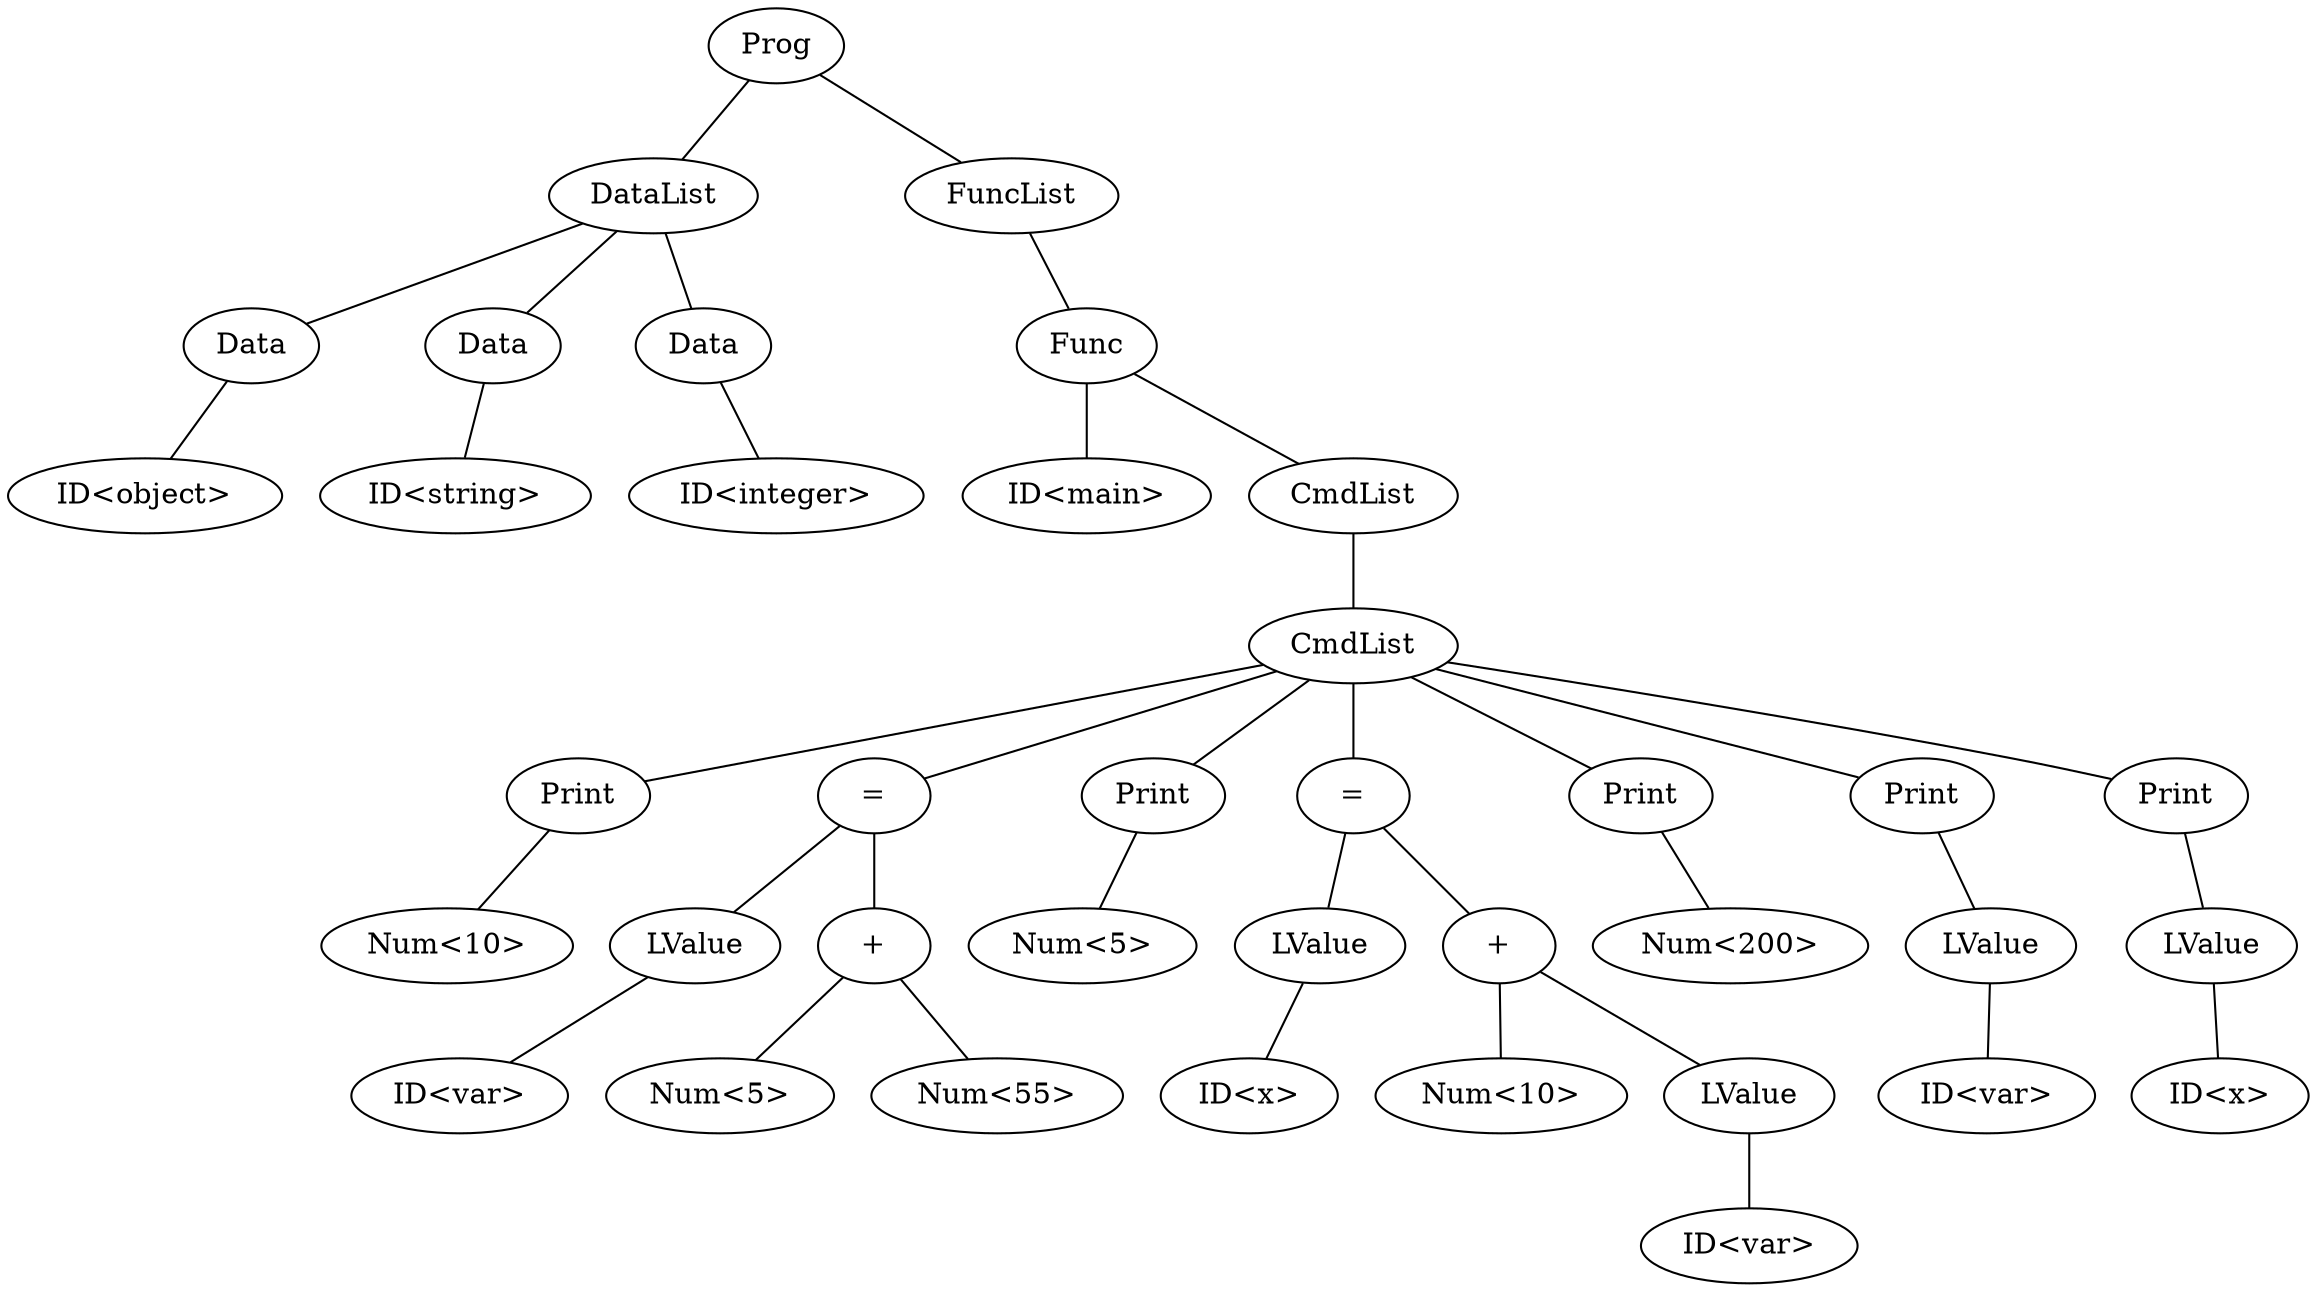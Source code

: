 graph program {
46 [label=Prog]
46--2
2 [label=DataList]
2--1
1 [label= "Data"]
1--0
0 [label="ID<object>"]
2--9
9 [label= "Data"]
9--8
8 [label="ID<string>"]
2--15
15 [label= "Data"]
15--14
14 [label="ID<integer>"]
46--45
45 [label=FuncList]
45--44
44 [label="Func"]
44--43
43 [label="ID<main>"]
44--42
42 [label=CmdList]
42--18
18 [label=CmdList]
18--17
17 [label="Print"]
17--16
16 [label="Num<10>"]
18--24
24 [label= "="]
24--20
20 [label="LValue"]
20--19
19 [label="ID<var>"]
24--23
23 [label= "+"]
23--22
22 [label="Num<5>"]
23--21
21 [label="Num<55>"]
18--26
26 [label="Print"]
26--25
25 [label="Num<5>"]
18--33
33 [label= "="]
33--28
28 [label="LValue"]
28--27
27 [label="ID<x>"]
33--32
32 [label= "+"]
32--31
31 [label="Num<10>"]
32--30
30 [label="LValue"]
30--29
29 [label="ID<var>"]
18--35
35 [label="Print"]
35--34
34 [label="Num<200>"]
18--38
38 [label="Print"]
38--37
37 [label="LValue"]
37--36
36 [label="ID<var>"]
18--41
41 [label="Print"]
41--40
40 [label="LValue"]
40--39
39 [label="ID<x>"]
}
